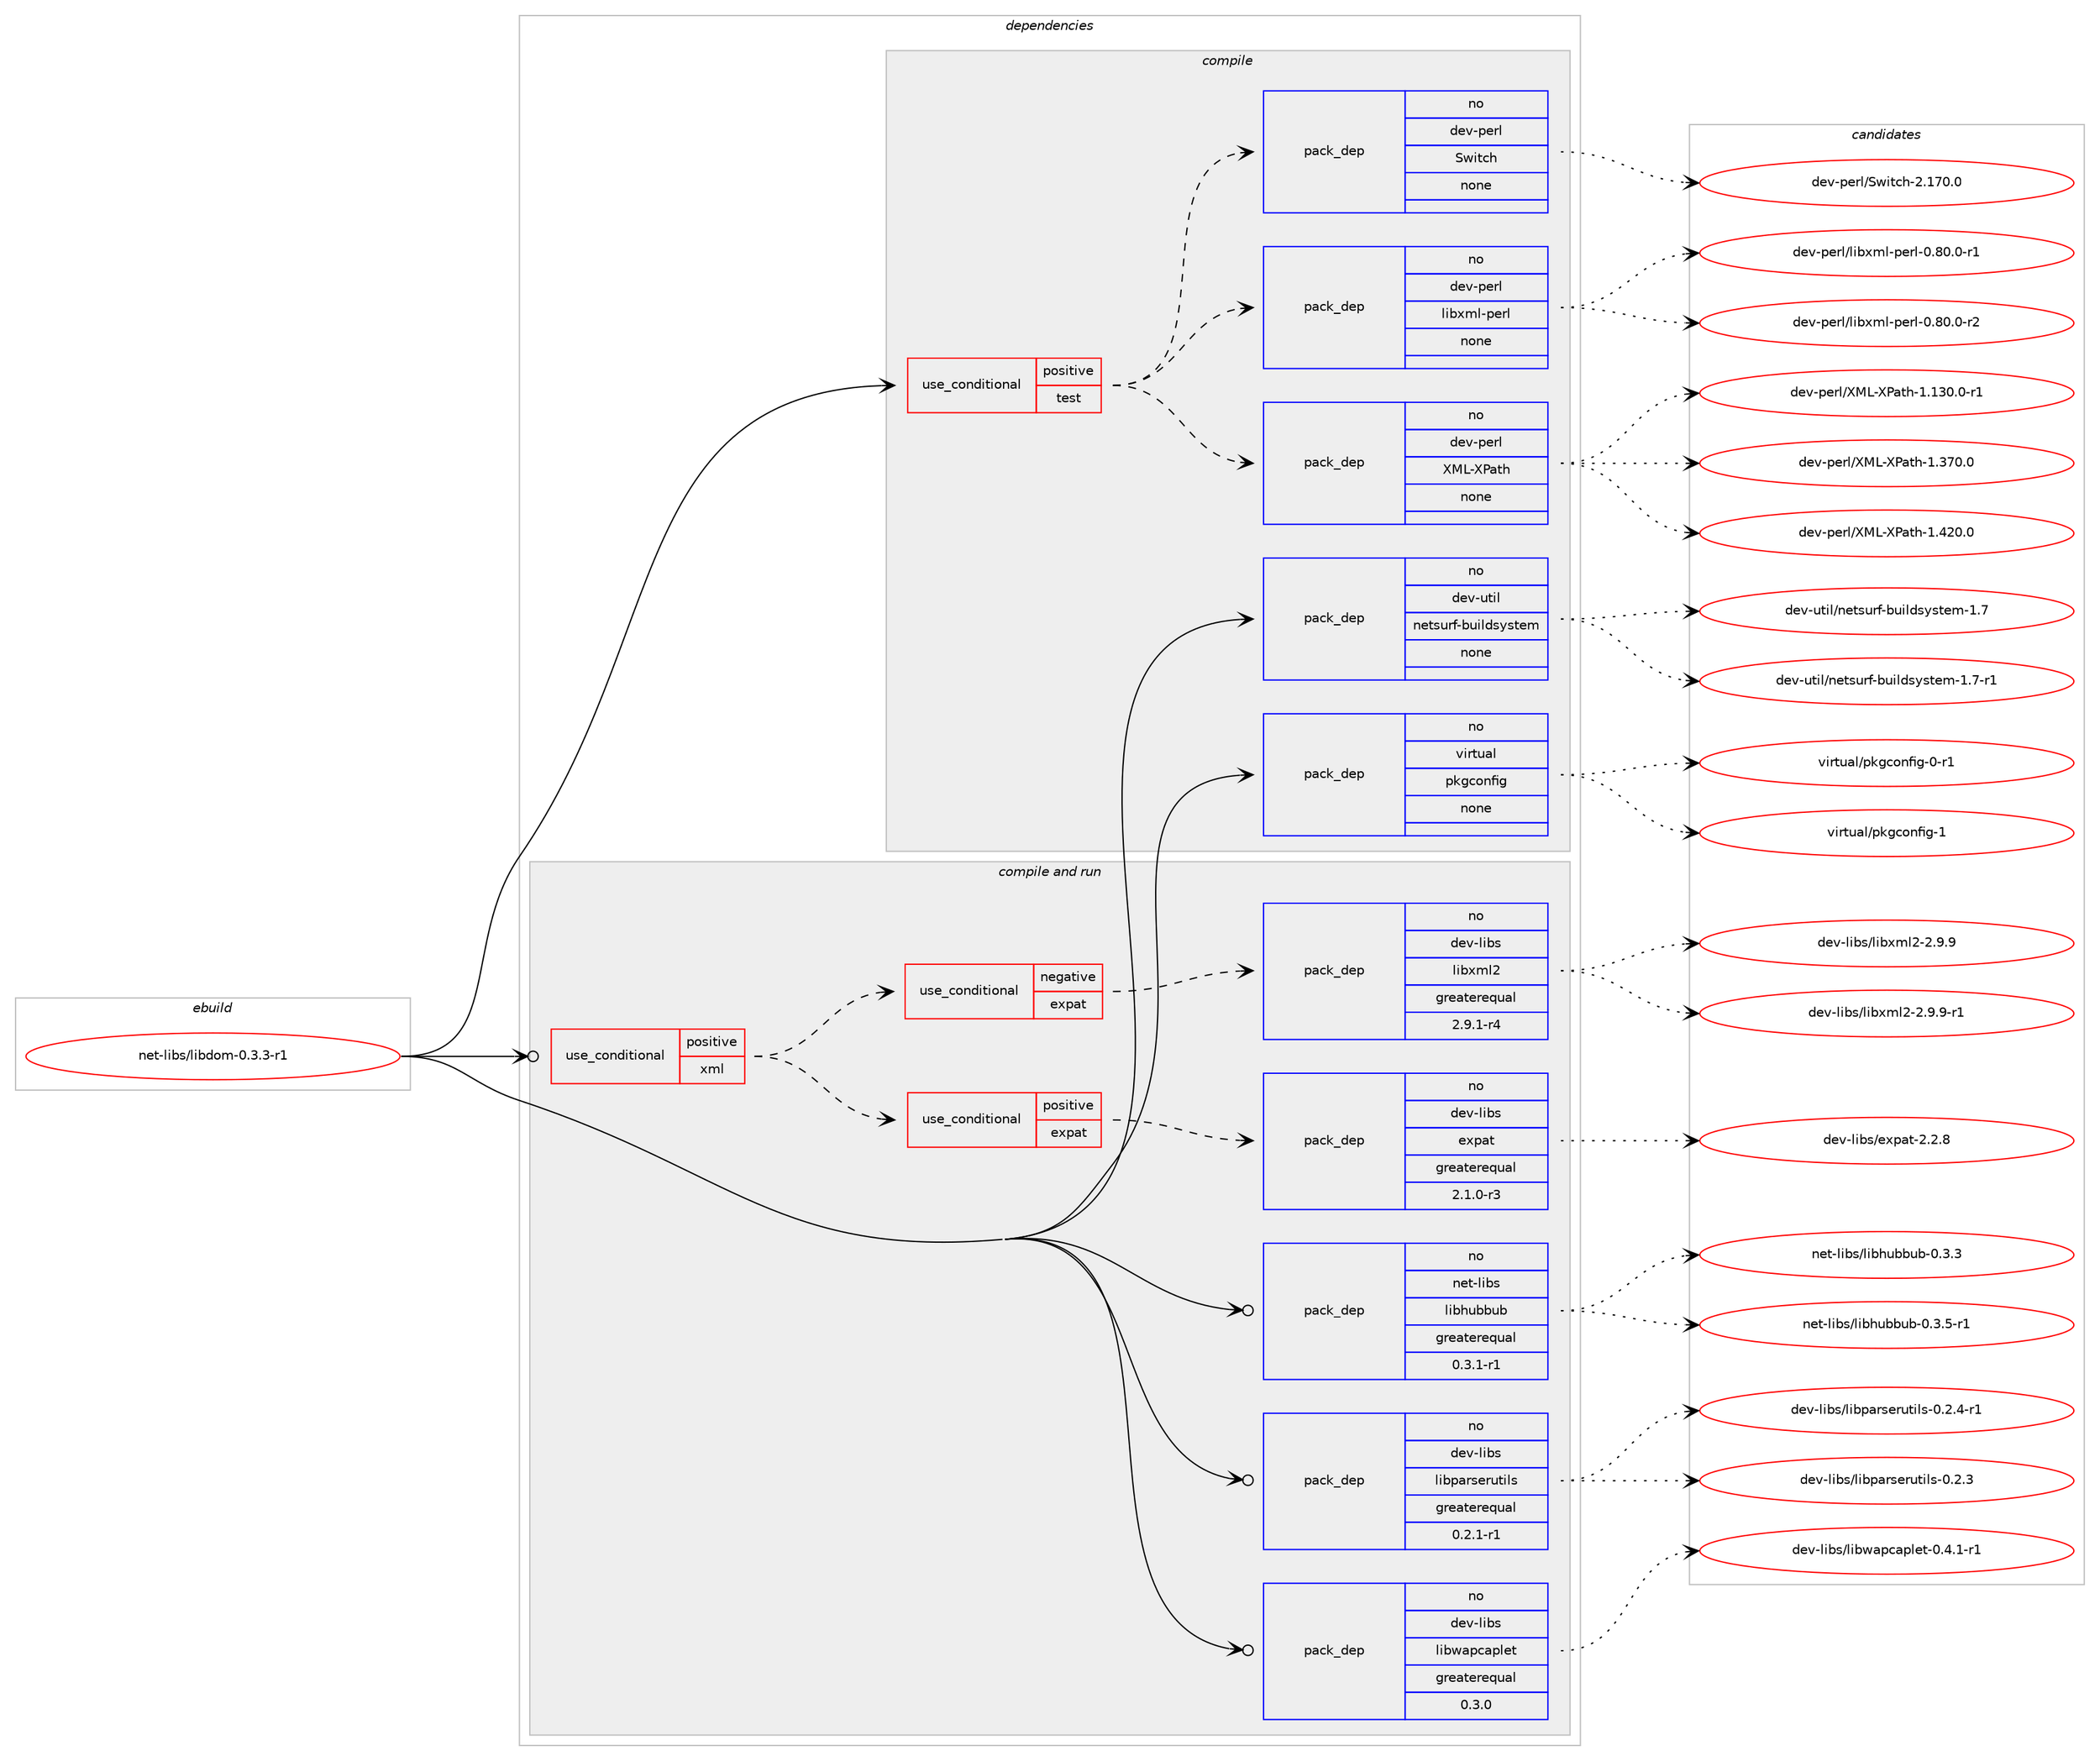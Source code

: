 digraph prolog {

# *************
# Graph options
# *************

newrank=true;
concentrate=true;
compound=true;
graph [rankdir=LR,fontname=Helvetica,fontsize=10,ranksep=1.5];#, ranksep=2.5, nodesep=0.2];
edge  [arrowhead=vee];
node  [fontname=Helvetica,fontsize=10];

# **********
# The ebuild
# **********

subgraph cluster_leftcol {
color=gray;
rank=same;
label=<<i>ebuild</i>>;
id [label="net-libs/libdom-0.3.3-r1", color=red, width=4, href="../net-libs/libdom-0.3.3-r1.svg"];
}

# ****************
# The dependencies
# ****************

subgraph cluster_midcol {
color=gray;
label=<<i>dependencies</i>>;
subgraph cluster_compile {
fillcolor="#eeeeee";
style=filled;
label=<<i>compile</i>>;
subgraph cond201415 {
dependency826354 [label=<<TABLE BORDER="0" CELLBORDER="1" CELLSPACING="0" CELLPADDING="4"><TR><TD ROWSPAN="3" CELLPADDING="10">use_conditional</TD></TR><TR><TD>positive</TD></TR><TR><TD>test</TD></TR></TABLE>>, shape=none, color=red];
subgraph pack610483 {
dependency826355 [label=<<TABLE BORDER="0" CELLBORDER="1" CELLSPACING="0" CELLPADDING="4" WIDTH="220"><TR><TD ROWSPAN="6" CELLPADDING="30">pack_dep</TD></TR><TR><TD WIDTH="110">no</TD></TR><TR><TD>dev-perl</TD></TR><TR><TD>XML-XPath</TD></TR><TR><TD>none</TD></TR><TR><TD></TD></TR></TABLE>>, shape=none, color=blue];
}
dependency826354:e -> dependency826355:w [weight=20,style="dashed",arrowhead="vee"];
subgraph pack610484 {
dependency826356 [label=<<TABLE BORDER="0" CELLBORDER="1" CELLSPACING="0" CELLPADDING="4" WIDTH="220"><TR><TD ROWSPAN="6" CELLPADDING="30">pack_dep</TD></TR><TR><TD WIDTH="110">no</TD></TR><TR><TD>dev-perl</TD></TR><TR><TD>libxml-perl</TD></TR><TR><TD>none</TD></TR><TR><TD></TD></TR></TABLE>>, shape=none, color=blue];
}
dependency826354:e -> dependency826356:w [weight=20,style="dashed",arrowhead="vee"];
subgraph pack610485 {
dependency826357 [label=<<TABLE BORDER="0" CELLBORDER="1" CELLSPACING="0" CELLPADDING="4" WIDTH="220"><TR><TD ROWSPAN="6" CELLPADDING="30">pack_dep</TD></TR><TR><TD WIDTH="110">no</TD></TR><TR><TD>dev-perl</TD></TR><TR><TD>Switch</TD></TR><TR><TD>none</TD></TR><TR><TD></TD></TR></TABLE>>, shape=none, color=blue];
}
dependency826354:e -> dependency826357:w [weight=20,style="dashed",arrowhead="vee"];
}
id:e -> dependency826354:w [weight=20,style="solid",arrowhead="vee"];
subgraph pack610486 {
dependency826358 [label=<<TABLE BORDER="0" CELLBORDER="1" CELLSPACING="0" CELLPADDING="4" WIDTH="220"><TR><TD ROWSPAN="6" CELLPADDING="30">pack_dep</TD></TR><TR><TD WIDTH="110">no</TD></TR><TR><TD>dev-util</TD></TR><TR><TD>netsurf-buildsystem</TD></TR><TR><TD>none</TD></TR><TR><TD></TD></TR></TABLE>>, shape=none, color=blue];
}
id:e -> dependency826358:w [weight=20,style="solid",arrowhead="vee"];
subgraph pack610487 {
dependency826359 [label=<<TABLE BORDER="0" CELLBORDER="1" CELLSPACING="0" CELLPADDING="4" WIDTH="220"><TR><TD ROWSPAN="6" CELLPADDING="30">pack_dep</TD></TR><TR><TD WIDTH="110">no</TD></TR><TR><TD>virtual</TD></TR><TR><TD>pkgconfig</TD></TR><TR><TD>none</TD></TR><TR><TD></TD></TR></TABLE>>, shape=none, color=blue];
}
id:e -> dependency826359:w [weight=20,style="solid",arrowhead="vee"];
}
subgraph cluster_compileandrun {
fillcolor="#eeeeee";
style=filled;
label=<<i>compile and run</i>>;
subgraph cond201416 {
dependency826360 [label=<<TABLE BORDER="0" CELLBORDER="1" CELLSPACING="0" CELLPADDING="4"><TR><TD ROWSPAN="3" CELLPADDING="10">use_conditional</TD></TR><TR><TD>positive</TD></TR><TR><TD>xml</TD></TR></TABLE>>, shape=none, color=red];
subgraph cond201417 {
dependency826361 [label=<<TABLE BORDER="0" CELLBORDER="1" CELLSPACING="0" CELLPADDING="4"><TR><TD ROWSPAN="3" CELLPADDING="10">use_conditional</TD></TR><TR><TD>positive</TD></TR><TR><TD>expat</TD></TR></TABLE>>, shape=none, color=red];
subgraph pack610488 {
dependency826362 [label=<<TABLE BORDER="0" CELLBORDER="1" CELLSPACING="0" CELLPADDING="4" WIDTH="220"><TR><TD ROWSPAN="6" CELLPADDING="30">pack_dep</TD></TR><TR><TD WIDTH="110">no</TD></TR><TR><TD>dev-libs</TD></TR><TR><TD>expat</TD></TR><TR><TD>greaterequal</TD></TR><TR><TD>2.1.0-r3</TD></TR></TABLE>>, shape=none, color=blue];
}
dependency826361:e -> dependency826362:w [weight=20,style="dashed",arrowhead="vee"];
}
dependency826360:e -> dependency826361:w [weight=20,style="dashed",arrowhead="vee"];
subgraph cond201418 {
dependency826363 [label=<<TABLE BORDER="0" CELLBORDER="1" CELLSPACING="0" CELLPADDING="4"><TR><TD ROWSPAN="3" CELLPADDING="10">use_conditional</TD></TR><TR><TD>negative</TD></TR><TR><TD>expat</TD></TR></TABLE>>, shape=none, color=red];
subgraph pack610489 {
dependency826364 [label=<<TABLE BORDER="0" CELLBORDER="1" CELLSPACING="0" CELLPADDING="4" WIDTH="220"><TR><TD ROWSPAN="6" CELLPADDING="30">pack_dep</TD></TR><TR><TD WIDTH="110">no</TD></TR><TR><TD>dev-libs</TD></TR><TR><TD>libxml2</TD></TR><TR><TD>greaterequal</TD></TR><TR><TD>2.9.1-r4</TD></TR></TABLE>>, shape=none, color=blue];
}
dependency826363:e -> dependency826364:w [weight=20,style="dashed",arrowhead="vee"];
}
dependency826360:e -> dependency826363:w [weight=20,style="dashed",arrowhead="vee"];
}
id:e -> dependency826360:w [weight=20,style="solid",arrowhead="odotvee"];
subgraph pack610490 {
dependency826365 [label=<<TABLE BORDER="0" CELLBORDER="1" CELLSPACING="0" CELLPADDING="4" WIDTH="220"><TR><TD ROWSPAN="6" CELLPADDING="30">pack_dep</TD></TR><TR><TD WIDTH="110">no</TD></TR><TR><TD>dev-libs</TD></TR><TR><TD>libparserutils</TD></TR><TR><TD>greaterequal</TD></TR><TR><TD>0.2.1-r1</TD></TR></TABLE>>, shape=none, color=blue];
}
id:e -> dependency826365:w [weight=20,style="solid",arrowhead="odotvee"];
subgraph pack610491 {
dependency826366 [label=<<TABLE BORDER="0" CELLBORDER="1" CELLSPACING="0" CELLPADDING="4" WIDTH="220"><TR><TD ROWSPAN="6" CELLPADDING="30">pack_dep</TD></TR><TR><TD WIDTH="110">no</TD></TR><TR><TD>dev-libs</TD></TR><TR><TD>libwapcaplet</TD></TR><TR><TD>greaterequal</TD></TR><TR><TD>0.3.0</TD></TR></TABLE>>, shape=none, color=blue];
}
id:e -> dependency826366:w [weight=20,style="solid",arrowhead="odotvee"];
subgraph pack610492 {
dependency826367 [label=<<TABLE BORDER="0" CELLBORDER="1" CELLSPACING="0" CELLPADDING="4" WIDTH="220"><TR><TD ROWSPAN="6" CELLPADDING="30">pack_dep</TD></TR><TR><TD WIDTH="110">no</TD></TR><TR><TD>net-libs</TD></TR><TR><TD>libhubbub</TD></TR><TR><TD>greaterequal</TD></TR><TR><TD>0.3.1-r1</TD></TR></TABLE>>, shape=none, color=blue];
}
id:e -> dependency826367:w [weight=20,style="solid",arrowhead="odotvee"];
}
subgraph cluster_run {
fillcolor="#eeeeee";
style=filled;
label=<<i>run</i>>;
}
}

# **************
# The candidates
# **************

subgraph cluster_choices {
rank=same;
color=gray;
label=<<i>candidates</i>>;

subgraph choice610483 {
color=black;
nodesep=1;
choice10010111845112101114108478877764588809711610445494649514846484511449 [label="dev-perl/XML-XPath-1.130.0-r1", color=red, width=4,href="../dev-perl/XML-XPath-1.130.0-r1.svg"];
choice1001011184511210111410847887776458880971161044549465155484648 [label="dev-perl/XML-XPath-1.370.0", color=red, width=4,href="../dev-perl/XML-XPath-1.370.0.svg"];
choice1001011184511210111410847887776458880971161044549465250484648 [label="dev-perl/XML-XPath-1.420.0", color=red, width=4,href="../dev-perl/XML-XPath-1.420.0.svg"];
dependency826355:e -> choice10010111845112101114108478877764588809711610445494649514846484511449:w [style=dotted,weight="100"];
dependency826355:e -> choice1001011184511210111410847887776458880971161044549465155484648:w [style=dotted,weight="100"];
dependency826355:e -> choice1001011184511210111410847887776458880971161044549465250484648:w [style=dotted,weight="100"];
}
subgraph choice610484 {
color=black;
nodesep=1;
choice10010111845112101114108471081059812010910845112101114108454846564846484511449 [label="dev-perl/libxml-perl-0.80.0-r1", color=red, width=4,href="../dev-perl/libxml-perl-0.80.0-r1.svg"];
choice10010111845112101114108471081059812010910845112101114108454846564846484511450 [label="dev-perl/libxml-perl-0.80.0-r2", color=red, width=4,href="../dev-perl/libxml-perl-0.80.0-r2.svg"];
dependency826356:e -> choice10010111845112101114108471081059812010910845112101114108454846564846484511449:w [style=dotted,weight="100"];
dependency826356:e -> choice10010111845112101114108471081059812010910845112101114108454846564846484511450:w [style=dotted,weight="100"];
}
subgraph choice610485 {
color=black;
nodesep=1;
choice100101118451121011141084783119105116991044550464955484648 [label="dev-perl/Switch-2.170.0", color=red, width=4,href="../dev-perl/Switch-2.170.0.svg"];
dependency826357:e -> choice100101118451121011141084783119105116991044550464955484648:w [style=dotted,weight="100"];
}
subgraph choice610486 {
color=black;
nodesep=1;
choice1001011184511711610510847110101116115117114102459811710510810011512111511610110945494655 [label="dev-util/netsurf-buildsystem-1.7", color=red, width=4,href="../dev-util/netsurf-buildsystem-1.7.svg"];
choice10010111845117116105108471101011161151171141024598117105108100115121115116101109454946554511449 [label="dev-util/netsurf-buildsystem-1.7-r1", color=red, width=4,href="../dev-util/netsurf-buildsystem-1.7-r1.svg"];
dependency826358:e -> choice1001011184511711610510847110101116115117114102459811710510810011512111511610110945494655:w [style=dotted,weight="100"];
dependency826358:e -> choice10010111845117116105108471101011161151171141024598117105108100115121115116101109454946554511449:w [style=dotted,weight="100"];
}
subgraph choice610487 {
color=black;
nodesep=1;
choice11810511411611797108471121071039911111010210510345484511449 [label="virtual/pkgconfig-0-r1", color=red, width=4,href="../virtual/pkgconfig-0-r1.svg"];
choice1181051141161179710847112107103991111101021051034549 [label="virtual/pkgconfig-1", color=red, width=4,href="../virtual/pkgconfig-1.svg"];
dependency826359:e -> choice11810511411611797108471121071039911111010210510345484511449:w [style=dotted,weight="100"];
dependency826359:e -> choice1181051141161179710847112107103991111101021051034549:w [style=dotted,weight="100"];
}
subgraph choice610488 {
color=black;
nodesep=1;
choice10010111845108105981154710112011297116455046504656 [label="dev-libs/expat-2.2.8", color=red, width=4,href="../dev-libs/expat-2.2.8.svg"];
dependency826362:e -> choice10010111845108105981154710112011297116455046504656:w [style=dotted,weight="100"];
}
subgraph choice610489 {
color=black;
nodesep=1;
choice1001011184510810598115471081059812010910850455046574657 [label="dev-libs/libxml2-2.9.9", color=red, width=4,href="../dev-libs/libxml2-2.9.9.svg"];
choice10010111845108105981154710810598120109108504550465746574511449 [label="dev-libs/libxml2-2.9.9-r1", color=red, width=4,href="../dev-libs/libxml2-2.9.9-r1.svg"];
dependency826364:e -> choice1001011184510810598115471081059812010910850455046574657:w [style=dotted,weight="100"];
dependency826364:e -> choice10010111845108105981154710810598120109108504550465746574511449:w [style=dotted,weight="100"];
}
subgraph choice610490 {
color=black;
nodesep=1;
choice1001011184510810598115471081059811297114115101114117116105108115454846504651 [label="dev-libs/libparserutils-0.2.3", color=red, width=4,href="../dev-libs/libparserutils-0.2.3.svg"];
choice10010111845108105981154710810598112971141151011141171161051081154548465046524511449 [label="dev-libs/libparserutils-0.2.4-r1", color=red, width=4,href="../dev-libs/libparserutils-0.2.4-r1.svg"];
dependency826365:e -> choice1001011184510810598115471081059811297114115101114117116105108115454846504651:w [style=dotted,weight="100"];
dependency826365:e -> choice10010111845108105981154710810598112971141151011141171161051081154548465046524511449:w [style=dotted,weight="100"];
}
subgraph choice610491 {
color=black;
nodesep=1;
choice100101118451081059811547108105981199711299971121081011164548465246494511449 [label="dev-libs/libwapcaplet-0.4.1-r1", color=red, width=4,href="../dev-libs/libwapcaplet-0.4.1-r1.svg"];
dependency826366:e -> choice100101118451081059811547108105981199711299971121081011164548465246494511449:w [style=dotted,weight="100"];
}
subgraph choice610492 {
color=black;
nodesep=1;
choice11010111645108105981154710810598104117989811798454846514651 [label="net-libs/libhubbub-0.3.3", color=red, width=4,href="../net-libs/libhubbub-0.3.3.svg"];
choice110101116451081059811547108105981041179898117984548465146534511449 [label="net-libs/libhubbub-0.3.5-r1", color=red, width=4,href="../net-libs/libhubbub-0.3.5-r1.svg"];
dependency826367:e -> choice11010111645108105981154710810598104117989811798454846514651:w [style=dotted,weight="100"];
dependency826367:e -> choice110101116451081059811547108105981041179898117984548465146534511449:w [style=dotted,weight="100"];
}
}

}
